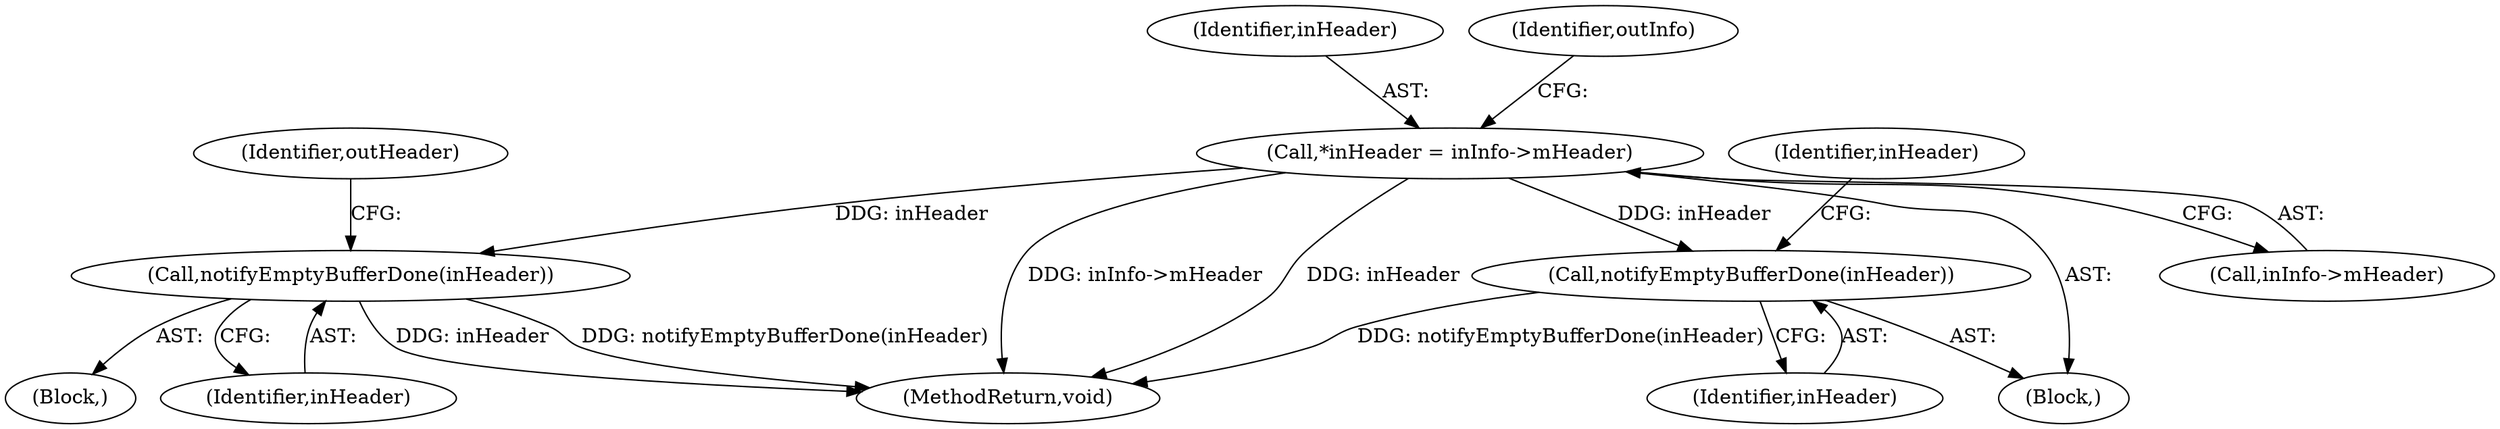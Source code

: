 digraph "0_Android_5a6788730acfc6fd8f4a6ef89d2c376572a26b55@pointer" {
"1000137" [label="(Call,*inHeader = inInfo->mHeader)"];
"1000177" [label="(Call,notifyEmptyBufferDone(inHeader))"];
"1000404" [label="(Call,notifyEmptyBufferDone(inHeader))"];
"1000137" [label="(Call,*inHeader = inInfo->mHeader)"];
"1000404" [label="(Call,notifyEmptyBufferDone(inHeader))"];
"1000405" [label="(Identifier,inHeader)"];
"1000407" [label="(Identifier,inHeader)"];
"1000177" [label="(Call,notifyEmptyBufferDone(inHeader))"];
"1000169" [label="(Block,)"];
"1000178" [label="(Identifier,inHeader)"];
"1000138" [label="(Identifier,inHeader)"];
"1000139" [label="(Call,inInfo->mHeader)"];
"1000409" [label="(MethodReturn,void)"];
"1000181" [label="(Identifier,outHeader)"];
"1000144" [label="(Identifier,outInfo)"];
"1000130" [label="(Block,)"];
"1000137" -> "1000130"  [label="AST: "];
"1000137" -> "1000139"  [label="CFG: "];
"1000138" -> "1000137"  [label="AST: "];
"1000139" -> "1000137"  [label="AST: "];
"1000144" -> "1000137"  [label="CFG: "];
"1000137" -> "1000409"  [label="DDG: inInfo->mHeader"];
"1000137" -> "1000409"  [label="DDG: inHeader"];
"1000137" -> "1000177"  [label="DDG: inHeader"];
"1000137" -> "1000404"  [label="DDG: inHeader"];
"1000177" -> "1000169"  [label="AST: "];
"1000177" -> "1000178"  [label="CFG: "];
"1000178" -> "1000177"  [label="AST: "];
"1000181" -> "1000177"  [label="CFG: "];
"1000177" -> "1000409"  [label="DDG: inHeader"];
"1000177" -> "1000409"  [label="DDG: notifyEmptyBufferDone(inHeader)"];
"1000404" -> "1000130"  [label="AST: "];
"1000404" -> "1000405"  [label="CFG: "];
"1000405" -> "1000404"  [label="AST: "];
"1000407" -> "1000404"  [label="CFG: "];
"1000404" -> "1000409"  [label="DDG: notifyEmptyBufferDone(inHeader)"];
}

